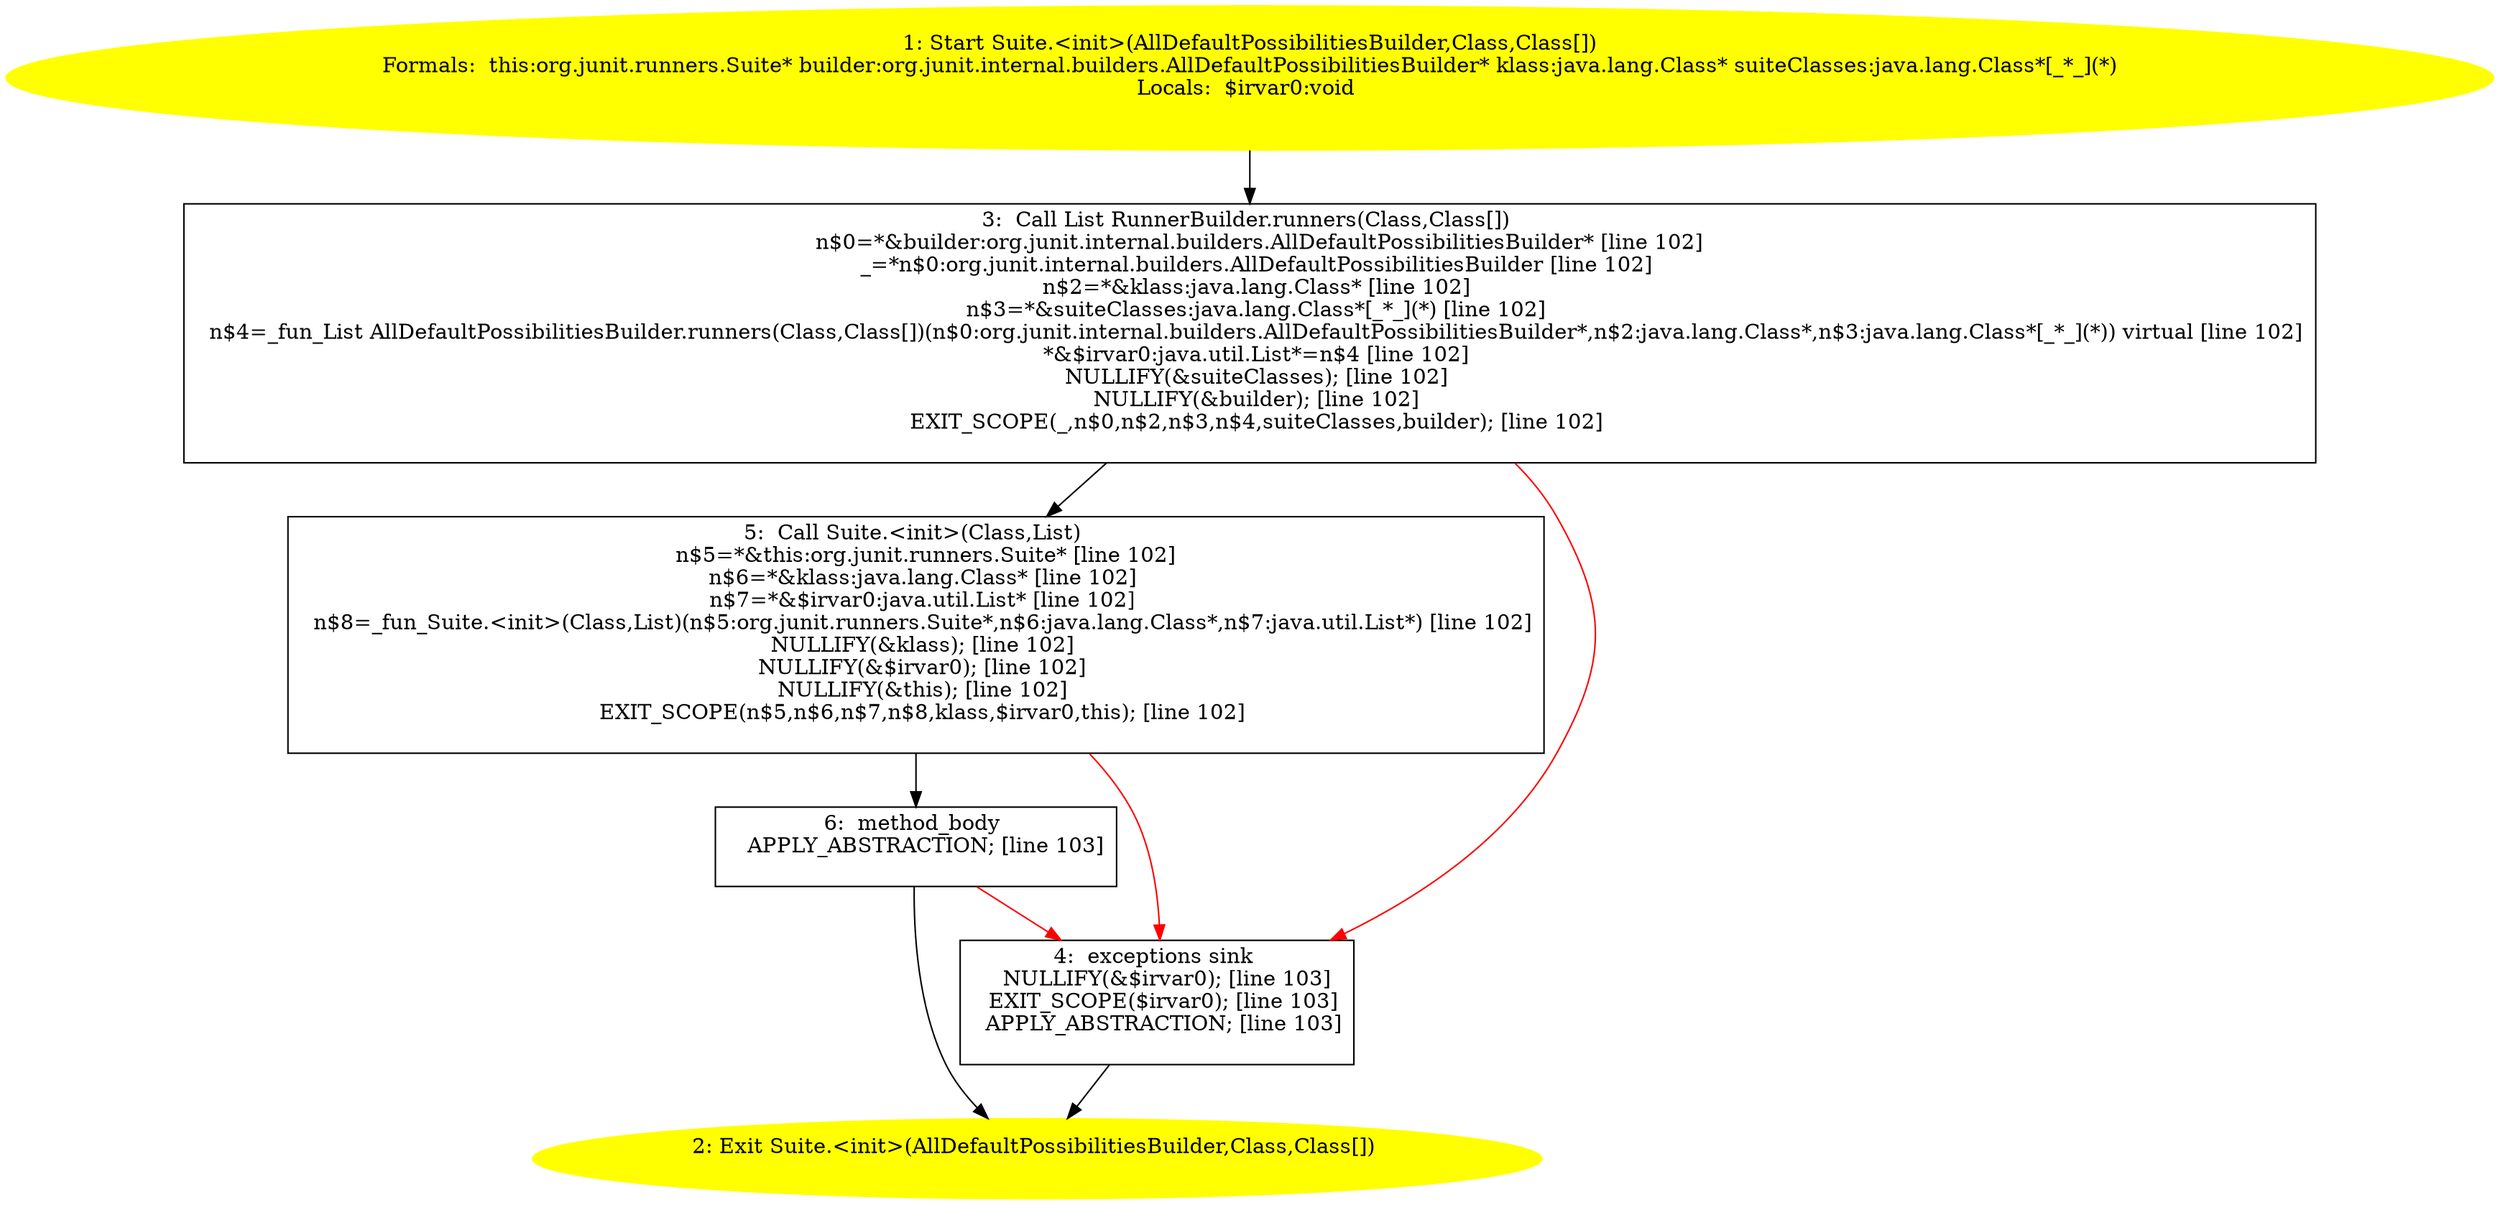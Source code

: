 /* @generated */
digraph cfg {
"org.junit.runners.Suite.<init>(org.junit.internal.builders.AllDefaultPossibilitiesBuilder,java.lang..8d50778be1c43f702f3fe8017c2d5c52_1" [label="1: Start Suite.<init>(AllDefaultPossibilitiesBuilder,Class,Class[])\nFormals:  this:org.junit.runners.Suite* builder:org.junit.internal.builders.AllDefaultPossibilitiesBuilder* klass:java.lang.Class* suiteClasses:java.lang.Class*[_*_](*)\nLocals:  $irvar0:void \n  " color=yellow style=filled]
	

	 "org.junit.runners.Suite.<init>(org.junit.internal.builders.AllDefaultPossibilitiesBuilder,java.lang..8d50778be1c43f702f3fe8017c2d5c52_1" -> "org.junit.runners.Suite.<init>(org.junit.internal.builders.AllDefaultPossibilitiesBuilder,java.lang..8d50778be1c43f702f3fe8017c2d5c52_3" ;
"org.junit.runners.Suite.<init>(org.junit.internal.builders.AllDefaultPossibilitiesBuilder,java.lang..8d50778be1c43f702f3fe8017c2d5c52_2" [label="2: Exit Suite.<init>(AllDefaultPossibilitiesBuilder,Class,Class[]) \n  " color=yellow style=filled]
	

"org.junit.runners.Suite.<init>(org.junit.internal.builders.AllDefaultPossibilitiesBuilder,java.lang..8d50778be1c43f702f3fe8017c2d5c52_3" [label="3:  Call List RunnerBuilder.runners(Class,Class[]) \n   n$0=*&builder:org.junit.internal.builders.AllDefaultPossibilitiesBuilder* [line 102]\n  _=*n$0:org.junit.internal.builders.AllDefaultPossibilitiesBuilder [line 102]\n  n$2=*&klass:java.lang.Class* [line 102]\n  n$3=*&suiteClasses:java.lang.Class*[_*_](*) [line 102]\n  n$4=_fun_List AllDefaultPossibilitiesBuilder.runners(Class,Class[])(n$0:org.junit.internal.builders.AllDefaultPossibilitiesBuilder*,n$2:java.lang.Class*,n$3:java.lang.Class*[_*_](*)) virtual [line 102]\n  *&$irvar0:java.util.List*=n$4 [line 102]\n  NULLIFY(&suiteClasses); [line 102]\n  NULLIFY(&builder); [line 102]\n  EXIT_SCOPE(_,n$0,n$2,n$3,n$4,suiteClasses,builder); [line 102]\n " shape="box"]
	

	 "org.junit.runners.Suite.<init>(org.junit.internal.builders.AllDefaultPossibilitiesBuilder,java.lang..8d50778be1c43f702f3fe8017c2d5c52_3" -> "org.junit.runners.Suite.<init>(org.junit.internal.builders.AllDefaultPossibilitiesBuilder,java.lang..8d50778be1c43f702f3fe8017c2d5c52_5" ;
	 "org.junit.runners.Suite.<init>(org.junit.internal.builders.AllDefaultPossibilitiesBuilder,java.lang..8d50778be1c43f702f3fe8017c2d5c52_3" -> "org.junit.runners.Suite.<init>(org.junit.internal.builders.AllDefaultPossibilitiesBuilder,java.lang..8d50778be1c43f702f3fe8017c2d5c52_4" [color="red" ];
"org.junit.runners.Suite.<init>(org.junit.internal.builders.AllDefaultPossibilitiesBuilder,java.lang..8d50778be1c43f702f3fe8017c2d5c52_4" [label="4:  exceptions sink \n   NULLIFY(&$irvar0); [line 103]\n  EXIT_SCOPE($irvar0); [line 103]\n  APPLY_ABSTRACTION; [line 103]\n " shape="box"]
	

	 "org.junit.runners.Suite.<init>(org.junit.internal.builders.AllDefaultPossibilitiesBuilder,java.lang..8d50778be1c43f702f3fe8017c2d5c52_4" -> "org.junit.runners.Suite.<init>(org.junit.internal.builders.AllDefaultPossibilitiesBuilder,java.lang..8d50778be1c43f702f3fe8017c2d5c52_2" ;
"org.junit.runners.Suite.<init>(org.junit.internal.builders.AllDefaultPossibilitiesBuilder,java.lang..8d50778be1c43f702f3fe8017c2d5c52_5" [label="5:  Call Suite.<init>(Class,List) \n   n$5=*&this:org.junit.runners.Suite* [line 102]\n  n$6=*&klass:java.lang.Class* [line 102]\n  n$7=*&$irvar0:java.util.List* [line 102]\n  n$8=_fun_Suite.<init>(Class,List)(n$5:org.junit.runners.Suite*,n$6:java.lang.Class*,n$7:java.util.List*) [line 102]\n  NULLIFY(&klass); [line 102]\n  NULLIFY(&$irvar0); [line 102]\n  NULLIFY(&this); [line 102]\n  EXIT_SCOPE(n$5,n$6,n$7,n$8,klass,$irvar0,this); [line 102]\n " shape="box"]
	

	 "org.junit.runners.Suite.<init>(org.junit.internal.builders.AllDefaultPossibilitiesBuilder,java.lang..8d50778be1c43f702f3fe8017c2d5c52_5" -> "org.junit.runners.Suite.<init>(org.junit.internal.builders.AllDefaultPossibilitiesBuilder,java.lang..8d50778be1c43f702f3fe8017c2d5c52_6" ;
	 "org.junit.runners.Suite.<init>(org.junit.internal.builders.AllDefaultPossibilitiesBuilder,java.lang..8d50778be1c43f702f3fe8017c2d5c52_5" -> "org.junit.runners.Suite.<init>(org.junit.internal.builders.AllDefaultPossibilitiesBuilder,java.lang..8d50778be1c43f702f3fe8017c2d5c52_4" [color="red" ];
"org.junit.runners.Suite.<init>(org.junit.internal.builders.AllDefaultPossibilitiesBuilder,java.lang..8d50778be1c43f702f3fe8017c2d5c52_6" [label="6:  method_body \n   APPLY_ABSTRACTION; [line 103]\n " shape="box"]
	

	 "org.junit.runners.Suite.<init>(org.junit.internal.builders.AllDefaultPossibilitiesBuilder,java.lang..8d50778be1c43f702f3fe8017c2d5c52_6" -> "org.junit.runners.Suite.<init>(org.junit.internal.builders.AllDefaultPossibilitiesBuilder,java.lang..8d50778be1c43f702f3fe8017c2d5c52_2" ;
	 "org.junit.runners.Suite.<init>(org.junit.internal.builders.AllDefaultPossibilitiesBuilder,java.lang..8d50778be1c43f702f3fe8017c2d5c52_6" -> "org.junit.runners.Suite.<init>(org.junit.internal.builders.AllDefaultPossibilitiesBuilder,java.lang..8d50778be1c43f702f3fe8017c2d5c52_4" [color="red" ];
}
